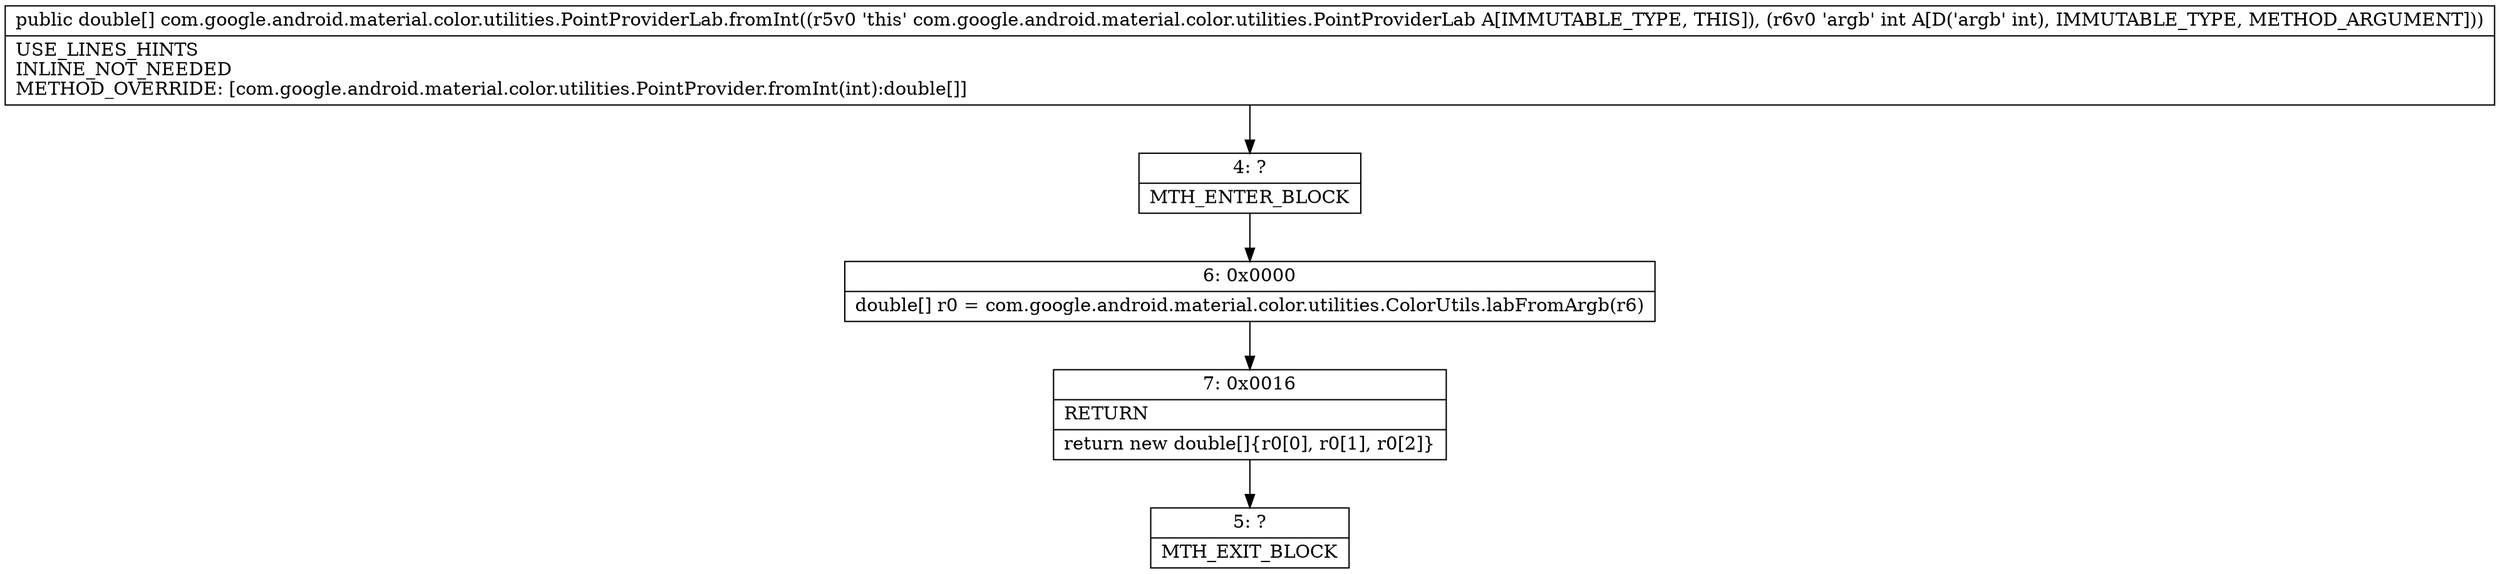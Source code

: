 digraph "CFG forcom.google.android.material.color.utilities.PointProviderLab.fromInt(I)[D" {
Node_4 [shape=record,label="{4\:\ ?|MTH_ENTER_BLOCK\l}"];
Node_6 [shape=record,label="{6\:\ 0x0000|double[] r0 = com.google.android.material.color.utilities.ColorUtils.labFromArgb(r6)\l}"];
Node_7 [shape=record,label="{7\:\ 0x0016|RETURN\l|return new double[]\{r0[0], r0[1], r0[2]\}\l}"];
Node_5 [shape=record,label="{5\:\ ?|MTH_EXIT_BLOCK\l}"];
MethodNode[shape=record,label="{public double[] com.google.android.material.color.utilities.PointProviderLab.fromInt((r5v0 'this' com.google.android.material.color.utilities.PointProviderLab A[IMMUTABLE_TYPE, THIS]), (r6v0 'argb' int A[D('argb' int), IMMUTABLE_TYPE, METHOD_ARGUMENT]))  | USE_LINES_HINTS\lINLINE_NOT_NEEDED\lMETHOD_OVERRIDE: [com.google.android.material.color.utilities.PointProvider.fromInt(int):double[]]\l}"];
MethodNode -> Node_4;Node_4 -> Node_6;
Node_6 -> Node_7;
Node_7 -> Node_5;
}

